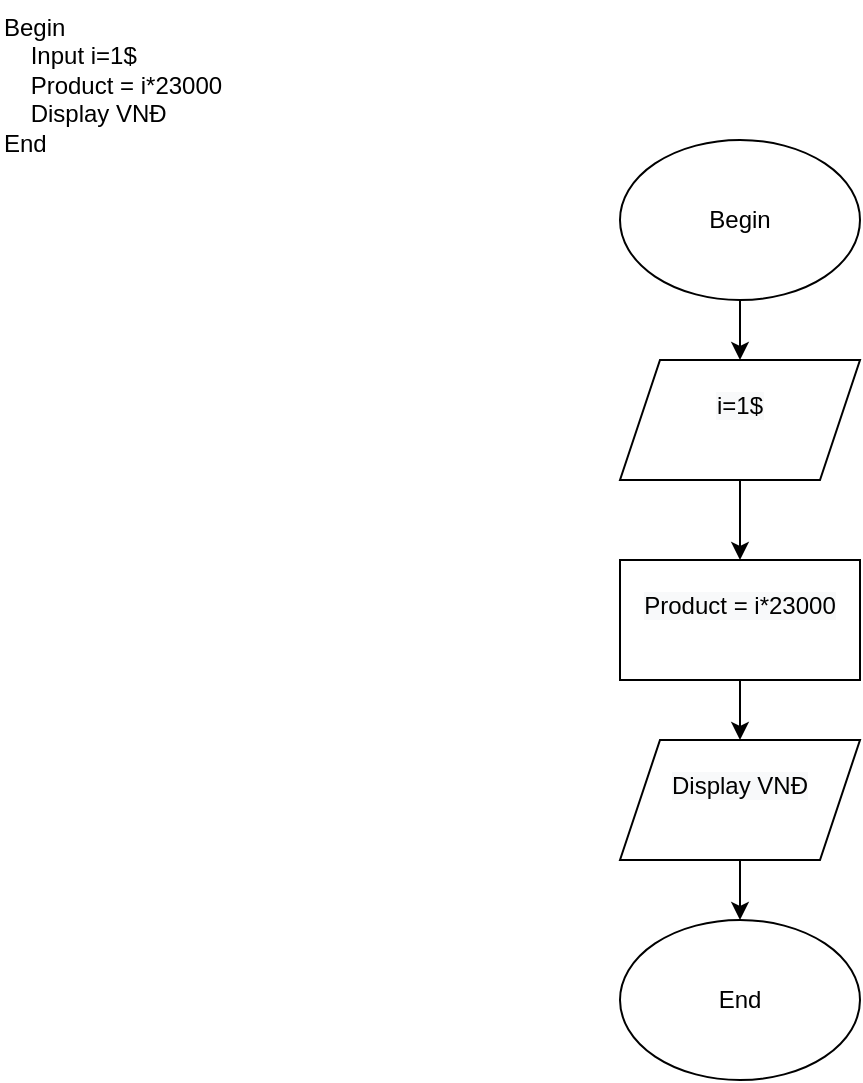 <mxfile version="20.3.0" type="device"><diagram id="xrF23fNnQs8bSAJjDCvK" name="Page-1"><mxGraphModel dx="868" dy="553" grid="1" gridSize="10" guides="1" tooltips="1" connect="1" arrows="1" fold="1" page="1" pageScale="1" pageWidth="850" pageHeight="1100" math="0" shadow="0"><root><mxCell id="0"/><mxCell id="1" parent="0"/><mxCell id="netyofHHxhx75vY5d2Cs-1" value="Begin&#10;    Input i=1$&#10;    Product = i*23000&#10;    Display VNĐ&#10;End" style="text;whiteSpace=wrap;html=1;" vertex="1" parent="1"><mxGeometry x="40" y="30" width="140" height="100" as="geometry"/></mxCell><mxCell id="netyofHHxhx75vY5d2Cs-7" value="" style="edgeStyle=orthogonalEdgeStyle;rounded=0;orthogonalLoop=1;jettySize=auto;html=1;" edge="1" parent="1" source="netyofHHxhx75vY5d2Cs-2" target="netyofHHxhx75vY5d2Cs-3"><mxGeometry relative="1" as="geometry"/></mxCell><mxCell id="netyofHHxhx75vY5d2Cs-2" value="Begin" style="ellipse;whiteSpace=wrap;html=1;" vertex="1" parent="1"><mxGeometry x="350" y="100" width="120" height="80" as="geometry"/></mxCell><mxCell id="netyofHHxhx75vY5d2Cs-8" value="" style="edgeStyle=orthogonalEdgeStyle;rounded=0;orthogonalLoop=1;jettySize=auto;html=1;" edge="1" parent="1" source="netyofHHxhx75vY5d2Cs-3" target="netyofHHxhx75vY5d2Cs-4"><mxGeometry relative="1" as="geometry"/></mxCell><mxCell id="netyofHHxhx75vY5d2Cs-3" value="&#10;&lt;span style=&quot;color: rgb(0, 0, 0); font-family: Helvetica; font-size: 12px; font-style: normal; font-variant-ligatures: normal; font-variant-caps: normal; font-weight: 400; letter-spacing: normal; orphans: 2; text-align: left; text-indent: 0px; text-transform: none; widows: 2; word-spacing: 0px; -webkit-text-stroke-width: 0px; background-color: rgb(248, 249, 250); text-decoration-thickness: initial; text-decoration-style: initial; text-decoration-color: initial; float: none; display: inline !important;&quot;&gt;i=1$&lt;/span&gt;&#10;&#10;" style="shape=parallelogram;perimeter=parallelogramPerimeter;whiteSpace=wrap;html=1;fixedSize=1;" vertex="1" parent="1"><mxGeometry x="350" y="210" width="120" height="60" as="geometry"/></mxCell><mxCell id="netyofHHxhx75vY5d2Cs-9" value="" style="edgeStyle=orthogonalEdgeStyle;rounded=0;orthogonalLoop=1;jettySize=auto;html=1;" edge="1" parent="1" source="netyofHHxhx75vY5d2Cs-4" target="netyofHHxhx75vY5d2Cs-5"><mxGeometry relative="1" as="geometry"/></mxCell><mxCell id="netyofHHxhx75vY5d2Cs-4" value="&#10;&lt;span style=&quot;color: rgb(0, 0, 0); font-family: Helvetica; font-size: 12px; font-style: normal; font-variant-ligatures: normal; font-variant-caps: normal; font-weight: 400; letter-spacing: normal; orphans: 2; text-align: left; text-indent: 0px; text-transform: none; widows: 2; word-spacing: 0px; -webkit-text-stroke-width: 0px; background-color: rgb(248, 249, 250); text-decoration-thickness: initial; text-decoration-style: initial; text-decoration-color: initial; float: none; display: inline !important;&quot;&gt;Product = i*23000&lt;/span&gt;&#10;&#10;" style="rounded=0;whiteSpace=wrap;html=1;" vertex="1" parent="1"><mxGeometry x="350" y="310" width="120" height="60" as="geometry"/></mxCell><mxCell id="netyofHHxhx75vY5d2Cs-10" value="" style="edgeStyle=orthogonalEdgeStyle;rounded=0;orthogonalLoop=1;jettySize=auto;html=1;" edge="1" parent="1" source="netyofHHxhx75vY5d2Cs-5" target="netyofHHxhx75vY5d2Cs-6"><mxGeometry relative="1" as="geometry"/></mxCell><mxCell id="netyofHHxhx75vY5d2Cs-5" value="&#10;&lt;span style=&quot;color: rgb(0, 0, 0); font-family: Helvetica; font-size: 12px; font-style: normal; font-variant-ligatures: normal; font-variant-caps: normal; font-weight: 400; letter-spacing: normal; orphans: 2; text-align: left; text-indent: 0px; text-transform: none; widows: 2; word-spacing: 0px; -webkit-text-stroke-width: 0px; background-color: rgb(248, 249, 250); text-decoration-thickness: initial; text-decoration-style: initial; text-decoration-color: initial; float: none; display: inline !important;&quot;&gt;Display VNĐ&lt;/span&gt;&#10;&#10;" style="shape=parallelogram;perimeter=parallelogramPerimeter;whiteSpace=wrap;html=1;fixedSize=1;" vertex="1" parent="1"><mxGeometry x="350" y="400" width="120" height="60" as="geometry"/></mxCell><mxCell id="netyofHHxhx75vY5d2Cs-6" value="End" style="ellipse;whiteSpace=wrap;html=1;" vertex="1" parent="1"><mxGeometry x="350" y="490" width="120" height="80" as="geometry"/></mxCell></root></mxGraphModel></diagram></mxfile>